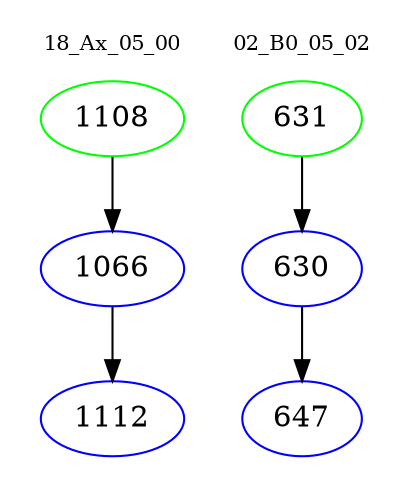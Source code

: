 digraph{
subgraph cluster_0 {
color = white
label = "18_Ax_05_00";
fontsize=10;
T0_1108 [label="1108", color="green"]
T0_1108 -> T0_1066 [color="black"]
T0_1066 [label="1066", color="blue"]
T0_1066 -> T0_1112 [color="black"]
T0_1112 [label="1112", color="blue"]
}
subgraph cluster_1 {
color = white
label = "02_B0_05_02";
fontsize=10;
T1_631 [label="631", color="green"]
T1_631 -> T1_630 [color="black"]
T1_630 [label="630", color="blue"]
T1_630 -> T1_647 [color="black"]
T1_647 [label="647", color="blue"]
}
}
